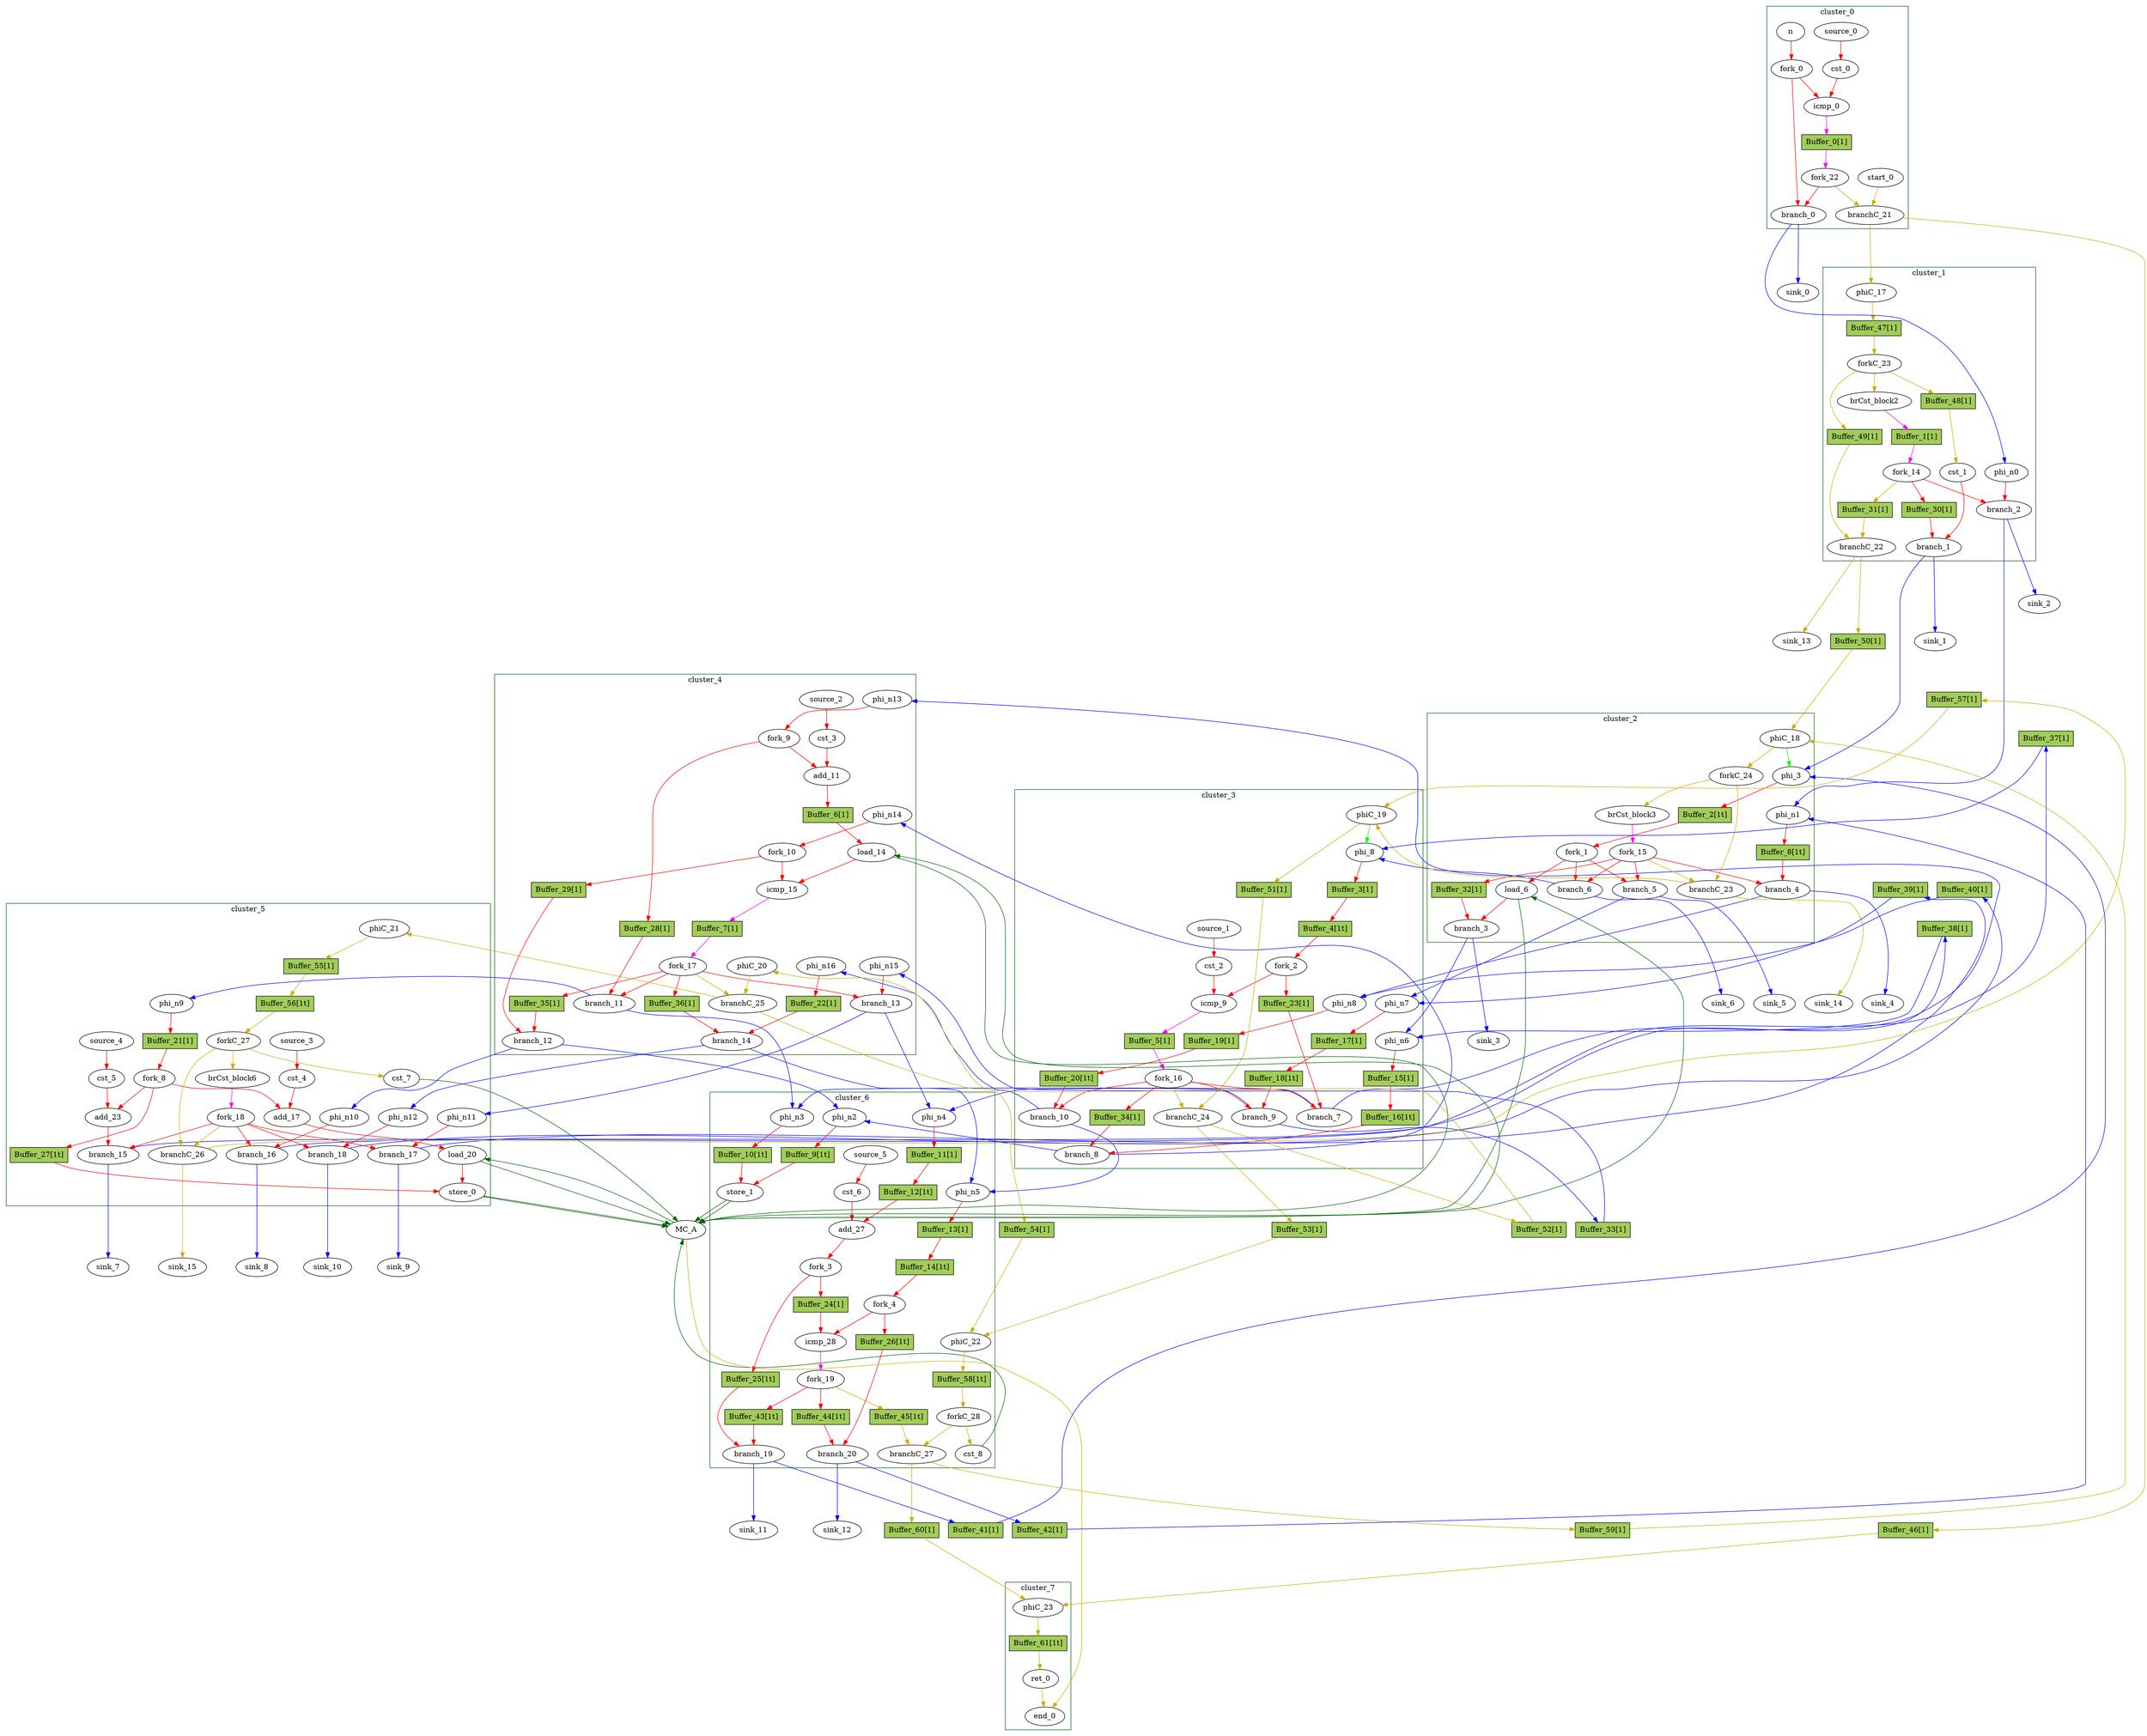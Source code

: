 Digraph G {
	splines=spline;
	subgraph cluster_cluster_1 {
	color = "darkgreen";
label = "cluster_1";
		"brCst_block2" [type="Constant", in="in1:1", out="out1:1", bbID=2, value="0x1"];
		"cst_1" [type="Constant", in="in1:1", out="out1:1", bbID=2, value="0x00000001"];
		"phi_n0" [type="Merge", in="in1:32 ", out="out1:32", bbID=2, delay=0.0];
		"branch_1" [type="Branch", in="in1:1 in2?:1", out="out1+:1 out2-:1", bbID=2];
		"branch_2" [type="Branch", in="in1:32 in2?:1", out="out1+:32 out2-:32", bbID=2];
		"fork_14" [type="Fork", in="in1:1", out="out1:1 out2:1 out3:1 ", bbID=2];
		"phiC_17" [type="Merge", in="in1:0 ", out="out1:0", bbID=2, delay=0.0];
		"forkC_23" [type="Fork", in="in1:0", out="out1:0 out2:0 out3:0 ", bbID=2];
		"branchC_22" [type="Branch", in="in1:0 in2?:1", out="out1+:0 out2-:0", bbID=2];
		"Buffer_1" [type="Buffer", in="in1:32", out="out1:32", bbID=3, slots=1, transparent=false, label="Buffer_1[1]", shape="box", style="filled", fillcolor="darkolivegreen3", height=0.4];
		"Buffer_30" [type="Buffer", in="in1:32", out="out1:32", bbID=3, slots=1, transparent=false, label="Buffer_30[1]", shape="box", style="filled", fillcolor="darkolivegreen3", height=0.4];
		"Buffer_31" [type="Buffer", in="in1:32", out="out1:32", bbID=3, slots=1, transparent=false, label="Buffer_31[1]", shape="box", style="filled", fillcolor="darkolivegreen3", height=0.4];
		"Buffer_47" [type="Buffer", in="in1:32", out="out1:32", bbID=3, slots=1, transparent=false, label="Buffer_47[1]", shape="box", style="filled", fillcolor="darkolivegreen3", height=0.4];
		"Buffer_48" [type="Buffer", in="in1:32", out="out1:32", bbID=3, slots=1, transparent=false, label="Buffer_48[1]", shape="box", style="filled", fillcolor="darkolivegreen3", height=0.4];
		"Buffer_49" [type="Buffer", in="in1:32", out="out1:32", bbID=3, slots=1, transparent=false, label="Buffer_49[1]", shape="box", style="filled", fillcolor="darkolivegreen3", height=0.4];
	}
	subgraph cluster_cluster_3 {
	color = "darkgreen";
label = "cluster_3";
		"phi_8" [type="Mux", in="in1?:1 in2:32 in3:32 ", out="out1:32", bbID=4, delay=1.397];
		"cst_2" [type="Constant", in="in1:1", out="out1:1", bbID=4, value="0x00000000"];
		"icmp_9" [type="Operator", in="in1:32 in2:32 ", out="out1:1 ", bbID=4, II=1, delay=1.907, latency=0, op="icmp_sgt_op"];
		"phi_n6" [type="Merge", in="in1:32 in2:32 ", out="out1:32", bbID=4, delay=1.397];
		"phi_n7" [type="Merge", in="in1:31 in2:31 ", out="out1:31", bbID=4, delay=1.397];
		"phi_n8" [type="Merge", in="in1:32 in2:32 ", out="out1:32", bbID=4, delay=1.397];
		"fork_2" [type="Fork", in="in1:32", out="out1:32 out2:32 ", bbID=4];
		"branch_7" [type="Branch", in="in1:32 in2?:1", out="out1+:32 out2-:32", bbID=4];
		"branch_8" [type="Branch", in="in1:32 in2?:1", out="out1+:32 out2-:32", bbID=4];
		"branch_9" [type="Branch", in="in1:31 in2?:1", out="out1+:31 out2-:31", bbID=4];
		"branch_10" [type="Branch", in="in1:32 in2?:1", out="out1+:32 out2-:32", bbID=4];
		"fork_16" [type="Fork", in="in1:1", out="out1:1 out2:1 out3:1 out4:1 out5:1 ", bbID=4];
		"phiC_19" [type="CntrlMerge", in="in1:0 in2:0 ", out="out1:0 out2?:1", bbID=4, delay=0.0];
		"branchC_24" [type="Branch", in="in1:0 in2?:1", out="out1+:0 out2-:0", bbID=4];
		"source_1" [type="Source", out="out1:1", bbID=4];
		"Buffer_3" [type="Buffer", in="in1:32", out="out1:32", bbID=3, slots=1, transparent=false, label="Buffer_3[1]", shape="box", style="filled", fillcolor="darkolivegreen3", height=0.4];
		"Buffer_4" [type="Buffer", in="in1:32", out="out1:32", bbID=3, slots=1, transparent=true, label="Buffer_4[1t]", shape="box", style="filled", fillcolor="darkolivegreen3", height=0.4];
		"Buffer_5" [type="Buffer", in="in1:32", out="out1:32", bbID=3, slots=1, transparent=false, label="Buffer_5[1]", shape="box", style="filled", fillcolor="darkolivegreen3", height=0.4];
		"Buffer_15" [type="Buffer", in="in1:32", out="out1:32", bbID=3, slots=1, transparent=false, label="Buffer_15[1]", shape="box", style="filled", fillcolor="darkolivegreen3", height=0.4];
		"Buffer_16" [type="Buffer", in="in1:32", out="out1:32", bbID=3, slots=1, transparent=true, label="Buffer_16[1t]", shape="box", style="filled", fillcolor="darkolivegreen3", height=0.4];
		"Buffer_17" [type="Buffer", in="in1:32", out="out1:32", bbID=3, slots=1, transparent=false, label="Buffer_17[1]", shape="box", style="filled", fillcolor="darkolivegreen3", height=0.4];
		"Buffer_18" [type="Buffer", in="in1:32", out="out1:32", bbID=3, slots=1, transparent=true, label="Buffer_18[1t]", shape="box", style="filled", fillcolor="darkolivegreen3", height=0.4];
		"Buffer_19" [type="Buffer", in="in1:32", out="out1:32", bbID=3, slots=1, transparent=false, label="Buffer_19[1]", shape="box", style="filled", fillcolor="darkolivegreen3", height=0.4];
		"Buffer_20" [type="Buffer", in="in1:32", out="out1:32", bbID=3, slots=1, transparent=true, label="Buffer_20[1t]", shape="box", style="filled", fillcolor="darkolivegreen3", height=0.4];
		"Buffer_23" [type="Buffer", in="in1:32", out="out1:32", bbID=3, slots=1, transparent=false, label="Buffer_23[1]", shape="box", style="filled", fillcolor="darkolivegreen3", height=0.4];
		"Buffer_34" [type="Buffer", in="in1:32", out="out1:32", bbID=3, slots=1, transparent=false, label="Buffer_34[1]", shape="box", style="filled", fillcolor="darkolivegreen3", height=0.4];
		"Buffer_51" [type="Buffer", in="in1:32", out="out1:32", bbID=3, slots=1, transparent=false, label="Buffer_51[1]", shape="box", style="filled", fillcolor="darkolivegreen3", height=0.4];
	}
	subgraph cluster_cluster_2 {
	color = "darkgreen";
label = "cluster_2";
		"phi_3" [type="Mux", in="in1?:1 in2:31 in3:31 ", out="out1:31", bbID=3, delay=1.397];
		"load_6" [type="Operator", in="in1:32 in2:31 ", out="out1:32 out2:31 ", bbID=3, II=1, delay=1.412, latency=2, op="mc_load_op", portId=0];
		"brCst_block3" [type="Constant", in="in1:1", out="out1:1", bbID=3, value="0x1"];
		"phi_n1" [type="Merge", in="in1:32 in2:32 ", out="out1:32", bbID=3, delay=1.397];
		"fork_1" [type="Fork", in="in1:31", out="out1:31 out2:31 out3:31 ", bbID=3];
		"branch_3" [type="Branch", in="in1:32 in2?:1", out="out1+:32 out2-:32", bbID=3];
		"branch_4" [type="Branch", in="in1:32 in2?:1", out="out1+:32 out2-:32", bbID=3];
		"branch_5" [type="Branch", in="in1:31 in2?:1", out="out1+:31 out2-:31", bbID=3];
		"branch_6" [type="Branch", in="in1:31 in2?:1", out="out1+:31 out2-:31", bbID=3];
		"fork_15" [type="Fork", in="in1:1", out="out1:1 out2:1 out3:1 out4:1 out5:1 ", bbID=3];
		"phiC_18" [type="CntrlMerge", in="in1:0 in2:0 ", out="out1:0 out2?:1", bbID=3, delay=0.0];
		"forkC_24" [type="Fork", in="in1:0", out="out1:0 out2:0 ", bbID=3];
		"branchC_23" [type="Branch", in="in1:0 in2?:1", out="out1+:0 out2-:0", bbID=3];
		"Buffer_2" [type="Buffer", in="in1:32", out="out1:32", bbID=3, slots=1, transparent=true, label="Buffer_2[1t]", shape="box", style="filled", fillcolor="darkolivegreen3", height=0.4];
		"Buffer_8" [type="Buffer", in="in1:32", out="out1:32", bbID=3, slots=1, transparent=true, label="Buffer_8[1t]", shape="box", style="filled", fillcolor="darkolivegreen3", height=0.4];
		"Buffer_32" [type="Buffer", in="in1:32", out="out1:32", bbID=3, slots=1, transparent=false, label="Buffer_32[1]", shape="box", style="filled", fillcolor="darkolivegreen3", height=0.4];
	}
	subgraph cluster_cluster_5 {
	color = "darkgreen";
label = "cluster_5";
		"cst_4" [type="Constant", in="in1:32", out="out1:32", bbID=6, value="0xFFFFFFFF"];
		"add_17" [type="Operator", in="in1:32 in2:32 ", out="out1:32 ", bbID=6, II=1, delay=2.287, latency=0, op="add_op"];
		"load_20" [type="Operator", in="in1:32 in2:32 ", out="out1:32 out2:32 ", bbID=6, II=1, delay=1.412, latency=2, op="mc_load_op", portId=2];
		"store_0" [type="Operator", in="in1:32 in2:32 ", out="out1:32 out2:32 ", bbID=6, II=1, delay=0.672, latency=0, op="mc_store_op", portId=0];
		"cst_5" [type="Constant", in="in1:32", out="out1:32", bbID=6, value="0xFFFFFFFF"];
		"add_23" [type="Operator", in="in1:32 in2:32 ", out="out1:32 ", bbID=6, II=1, delay=2.287, latency=0, op="add_op"];
		"brCst_block6" [type="Constant", in="in1:1", out="out1:1", bbID=6, value="0x1"];
		"phi_n9" [type="Merge", in="in1:32 ", out="out1:32", bbID=6, delay=0.0];
		"phi_n10" [type="Merge", in="in1:32 ", out="out1:32", bbID=6, delay=0.0];
		"phi_n11" [type="Merge", in="in1:31 ", out="out1:31", bbID=6, delay=0.0];
		"phi_n12" [type="Merge", in="in1:32 ", out="out1:32", bbID=6, delay=0.0];
		"fork_8" [type="Fork", in="in1:32", out="out1:32 out2:32 out3:32 ", bbID=6];
		"branch_15" [type="Branch", in="in1:32 in2?:1", out="out1+:32 out2-:32", bbID=6];
		"branch_16" [type="Branch", in="in1:32 in2?:1", out="out1+:32 out2-:32", bbID=6];
		"branch_17" [type="Branch", in="in1:31 in2?:1", out="out1+:31 out2-:31", bbID=6];
		"branch_18" [type="Branch", in="in1:32 in2?:1", out="out1+:32 out2-:32", bbID=6];
		"fork_18" [type="Fork", in="in1:1", out="out1:1 out2:1 out3:1 out4:1 out5:1 ", bbID=6];
		"cst_7" [type="Constant", in="in1:1", out="out1:1", bbID=6, value="0x00000001"];
		"phiC_21" [type="Merge", in="in1:0 ", out="out1:0", bbID=6, delay=0.0];
		"forkC_27" [type="Fork", in="in1:0", out="out1:0 out2:0 out3:0 ", bbID=6];
		"branchC_26" [type="Branch", in="in1:0 in2?:1", out="out1+:0 out2-:0", bbID=6];
		"source_3" [type="Source", out="out1:32", bbID=6];
		"source_4" [type="Source", out="out1:32", bbID=6];
		"Buffer_21" [type="Buffer", in="in1:32", out="out1:32", bbID=3, slots=1, transparent=false, label="Buffer_21[1]", shape="box", style="filled", fillcolor="darkolivegreen3", height=0.4];
		"Buffer_27" [type="Buffer", in="in1:32", out="out1:32", bbID=3, slots=1, transparent=true, label="Buffer_27[1t]", shape="box", style="filled", fillcolor="darkolivegreen3", height=0.4];
		"Buffer_55" [type="Buffer", in="in1:32", out="out1:32", bbID=3, slots=1, transparent=false, label="Buffer_55[1]", shape="box", style="filled", fillcolor="darkolivegreen3", height=0.4];
		"Buffer_56" [type="Buffer", in="in1:32", out="out1:32", bbID=3, slots=1, transparent=true, label="Buffer_56[1t]", shape="box", style="filled", fillcolor="darkolivegreen3", height=0.4];
	}
	subgraph cluster_cluster_6 {
	color = "darkgreen";
label = "cluster_6";
		"store_1" [type="Operator", in="in1:32 in2:32 ", out="out1:32 out2:32 ", bbID=7, II=1, delay=0.672, latency=0, op="mc_store_op", portId=1];
		"cst_6" [type="Constant", in="in1:1", out="out1:1", bbID=7, value="0x00000001"];
		"add_27" [type="Operator", in="in1:31 in2:31 ", out="out1:31 ", bbID=7, II=1, delay=2.287, latency=0, op="add_op"];
		"icmp_28" [type="Operator", in="in1:32 in2:32 ", out="out1:1 ", bbID=7, II=1, delay=1.907, latency=0, op="icmp_slt_op"];
		"phi_n2" [type="Merge", in="in1:32 in2:32 ", out="out1:32", bbID=7, delay=1.397];
		"phi_n3" [type="Merge", in="in1:32 in2:32 ", out="out1:32", bbID=7, delay=1.397];
		"phi_n4" [type="Merge", in="in1:31 in2:31 ", out="out1:31", bbID=7, delay=1.397];
		"phi_n5" [type="Merge", in="in1:32 in2:32 ", out="out1:32", bbID=7, delay=1.397];
		"fork_3" [type="Fork", in="in1:31", out="out1:31 out2:31 ", bbID=7];
		"fork_4" [type="Fork", in="in1:32", out="out1:32 out2:32 ", bbID=7];
		"branch_19" [type="Branch", in="in1:31 in2?:1", out="out1+:31 out2-:31", bbID=7];
		"branch_20" [type="Branch", in="in1:32 in2?:1", out="out1+:32 out2-:32", bbID=7];
		"fork_19" [type="Fork", in="in1:1", out="out1:1 out2:1 out3:1 ", bbID=7];
		"cst_8" [type="Constant", in="in1:1", out="out1:1", bbID=7, value="0x00000001"];
		"phiC_22" [type="Merge", in="in1:0 in2:0 ", out="out1:0", bbID=7, delay=0.0];
		"forkC_28" [type="Fork", in="in1:0", out="out1:0 out2:0 ", bbID=7];
		"branchC_27" [type="Branch", in="in1:0 in2?:1", out="out1+:0 out2-:0", bbID=7];
		"source_5" [type="Source", out="out1:1", bbID=7];
		"Buffer_9" [type="Buffer", in="in1:32", out="out1:32", bbID=3, slots=1, transparent=true, label="Buffer_9[1t]", shape="box", style="filled", fillcolor="darkolivegreen3", height=0.4];
		"Buffer_10" [type="Buffer", in="in1:32", out="out1:32", bbID=3, slots=1, transparent=true, label="Buffer_10[1t]", shape="box", style="filled", fillcolor="darkolivegreen3", height=0.4];
		"Buffer_11" [type="Buffer", in="in1:32", out="out1:32", bbID=3, slots=1, transparent=false, label="Buffer_11[1]", shape="box", style="filled", fillcolor="darkolivegreen3", height=0.4];
		"Buffer_12" [type="Buffer", in="in1:32", out="out1:32", bbID=3, slots=1, transparent=true, label="Buffer_12[1t]", shape="box", style="filled", fillcolor="darkolivegreen3", height=0.4];
		"Buffer_13" [type="Buffer", in="in1:32", out="out1:32", bbID=3, slots=1, transparent=false, label="Buffer_13[1]", shape="box", style="filled", fillcolor="darkolivegreen3", height=0.4];
		"Buffer_14" [type="Buffer", in="in1:32", out="out1:32", bbID=3, slots=1, transparent=true, label="Buffer_14[1t]", shape="box", style="filled", fillcolor="darkolivegreen3", height=0.4];
		"Buffer_24" [type="Buffer", in="in1:32", out="out1:32", bbID=3, slots=1, transparent=false, label="Buffer_24[1]", shape="box", style="filled", fillcolor="darkolivegreen3", height=0.4];
		"Buffer_25" [type="Buffer", in="in1:32", out="out1:32", bbID=3, slots=1, transparent=true, label="Buffer_25[1t]", shape="box", style="filled", fillcolor="darkolivegreen3", height=0.4];
		"Buffer_26" [type="Buffer", in="in1:32", out="out1:32", bbID=3, slots=1, transparent=true, label="Buffer_26[1t]", shape="box", style="filled", fillcolor="darkolivegreen3", height=0.4];
		"Buffer_43" [type="Buffer", in="in1:32", out="out1:32", bbID=3, slots=1, transparent=true, label="Buffer_43[1t]", shape="box", style="filled", fillcolor="darkolivegreen3", height=0.4];
		"Buffer_44" [type="Buffer", in="in1:32", out="out1:32", bbID=3, slots=1, transparent=true, label="Buffer_44[1t]", shape="box", style="filled", fillcolor="darkolivegreen3", height=0.4];
		"Buffer_45" [type="Buffer", in="in1:32", out="out1:32", bbID=3, slots=1, transparent=true, label="Buffer_45[1t]", shape="box", style="filled", fillcolor="darkolivegreen3", height=0.4];
		"Buffer_58" [type="Buffer", in="in1:32", out="out1:32", bbID=3, slots=1, transparent=true, label="Buffer_58[1t]", shape="box", style="filled", fillcolor="darkolivegreen3", height=0.4];
	}
	subgraph cluster_cluster_7 {
	color = "darkgreen";
label = "cluster_7";
		"ret_0" [type="Operator", in="in1:0 ", out="out1:0 ", bbID=8, II=1, delay=0.0, latency=0, op="ret_op"];
		"end_0" [type="Exit", in="in1:0*e in2:0 ", out="out1:0", bbID=0];
		"phiC_23" [type="Merge", in="in1:0 in2:0 ", out="out1:0", bbID=8, delay=0.0];
		"Buffer_61" [type="Buffer", in="in1:32", out="out1:32", bbID=3, slots=1, transparent=true, label="Buffer_61[1t]", shape="box", style="filled", fillcolor="darkolivegreen3", height=0.4];
	}
	subgraph cluster_cluster_4 {
	color = "darkgreen";
label = "cluster_4";
		"cst_3" [type="Constant", in="in1:32", out="out1:32", bbID=5, value="0xFFFFFFFF"];
		"add_11" [type="Operator", in="in1:32 in2:32 ", out="out1:32 ", bbID=5, II=1, delay=2.287, latency=0, op="add_op"];
		"load_14" [type="Operator", in="in1:32 in2:32 ", out="out1:32 out2:32 ", bbID=5, II=1, delay=1.412, latency=2, op="mc_load_op", portId=1];
		"icmp_15" [type="Operator", in="in1:32 in2:32 ", out="out1:1 ", bbID=5, II=1, delay=1.907, latency=0, op="icmp_sgt_op"];
		"phi_n13" [type="Merge", in="in1:32 ", out="out1:32", bbID=5, delay=0.0];
		"phi_n14" [type="Merge", in="in1:32 ", out="out1:32", bbID=5, delay=0.0];
		"phi_n15" [type="Merge", in="in1:31 ", out="out1:31", bbID=5, delay=0.0];
		"phi_n16" [type="Merge", in="in1:32 ", out="out1:32", bbID=5, delay=0.0];
		"fork_9" [type="Fork", in="in1:32", out="out1:32 out2:32 ", bbID=5];
		"fork_10" [type="Fork", in="in1:32", out="out1:32 out2:32 ", bbID=5];
		"branch_11" [type="Branch", in="in1:32 in2?:1", out="out1+:32 out2-:32", bbID=5];
		"branch_12" [type="Branch", in="in1:32 in2?:1", out="out1+:32 out2-:32", bbID=5];
		"branch_13" [type="Branch", in="in1:31 in2?:1", out="out1+:31 out2-:31", bbID=5];
		"branch_14" [type="Branch", in="in1:32 in2?:1", out="out1+:32 out2-:32", bbID=5];
		"fork_17" [type="Fork", in="in1:1", out="out1:1 out2:1 out3:1 out4:1 out5:1 ", bbID=5];
		"phiC_20" [type="Merge", in="in1:0 ", out="out1:0", bbID=5, delay=0.0];
		"branchC_25" [type="Branch", in="in1:0 in2?:1", out="out1+:0 out2-:0", bbID=5];
		"source_2" [type="Source", out="out1:32", bbID=5];
		"Buffer_6" [type="Buffer", in="in1:32", out="out1:32", bbID=3, slots=1, transparent=false, label="Buffer_6[1]", shape="box", style="filled", fillcolor="darkolivegreen3", height=0.4];
		"Buffer_7" [type="Buffer", in="in1:32", out="out1:32", bbID=3, slots=1, transparent=false, label="Buffer_7[1]", shape="box", style="filled", fillcolor="darkolivegreen3", height=0.4];
		"Buffer_22" [type="Buffer", in="in1:32", out="out1:32", bbID=3, slots=1, transparent=false, label="Buffer_22[1]", shape="box", style="filled", fillcolor="darkolivegreen3", height=0.4];
		"Buffer_28" [type="Buffer", in="in1:32", out="out1:32", bbID=3, slots=1, transparent=false, label="Buffer_28[1]", shape="box", style="filled", fillcolor="darkolivegreen3", height=0.4];
		"Buffer_29" [type="Buffer", in="in1:32", out="out1:32", bbID=3, slots=1, transparent=false, label="Buffer_29[1]", shape="box", style="filled", fillcolor="darkolivegreen3", height=0.4];
		"Buffer_35" [type="Buffer", in="in1:32", out="out1:32", bbID=3, slots=1, transparent=false, label="Buffer_35[1]", shape="box", style="filled", fillcolor="darkolivegreen3", height=0.4];
		"Buffer_36" [type="Buffer", in="in1:32", out="out1:32", bbID=3, slots=1, transparent=false, label="Buffer_36[1]", shape="box", style="filled", fillcolor="darkolivegreen3", height=0.4];
	}
	subgraph cluster_cluster_0 {
	color = "darkgreen";
label = "cluster_0";
		"n" [type="Entry", in="in1:32", out="out1:32", bbID=1];
		"cst_0" [type="Constant", in="in1:2", out="out1:2", bbID=1, value="0x00000002"];
		"icmp_0" [type="Operator", in="in1:32 in2:32 ", out="out1:1 ", bbID=1, II=1, delay=1.907, latency=0, op="icmp_slt_op"];
		"fork_0" [type="Fork", in="in1:32", out="out1:32 out2:32 ", bbID=1];
		"branch_0" [type="Branch", in="in1:32 in2?:1", out="out1+:32 out2-:32", bbID=1];
		"start_0" [type="Entry", in="in1:0", out="out1:0", bbID=1, control="true"];
		"branchC_21" [type="Branch", in="in1:0 in2?:1", out="out1+:0 out2-:0", bbID=1];
		"fork_22" [type="Fork", in="in1:1", out="out1:1 out2:1 ", bbID=1];
		"source_0" [type="Source", out="out1:2", bbID=1];
		"Buffer_0" [type="Buffer", in="in1:32", out="out1:32", bbID=3, slots=1, transparent=false, label="Buffer_0[1]", shape="box", style="filled", fillcolor="darkolivegreen3", height=0.4];
	}
		"MC_A" [type="MC", in="in1:32*c0 in2:32*c1 in3:32*l0a in4:32*l1a in5:32*l2a in6:32*s0a in7:32*s0d in8:32*s1a in9:32*s1d ", out="out1:32*l0d out2:32*l1d out3:32*l2d out4:0*e ", bbID=0, bbcount=2, ldcount=3, memory="A", stcount=2];
		"sink_0" [type="Sink", in="in1:32", bbID=0];
		"sink_1" [type="Sink", in="in1:1", bbID=0];
		"sink_2" [type="Sink", in="in1:32", bbID=0];
		"sink_3" [type="Sink", in="in1:32", bbID=0];
		"sink_4" [type="Sink", in="in1:32", bbID=0];
		"sink_5" [type="Sink", in="in1:31", bbID=0];
		"sink_6" [type="Sink", in="in1:31", bbID=0];
		"sink_7" [type="Sink", in="in1:32", bbID=0];
		"sink_8" [type="Sink", in="in1:32", bbID=0];
		"sink_9" [type="Sink", in="in1:31", bbID=0];
		"sink_10" [type="Sink", in="in1:32", bbID=0];
		"sink_11" [type="Sink", in="in1:31", bbID=0];
		"sink_12" [type="Sink", in="in1:32", bbID=0];
		"sink_13" [type="Sink", in="in1:0", bbID=0];
		"sink_14" [type="Sink", in="in1:0", bbID=0];
		"sink_15" [type="Sink", in="in1:0", bbID=0];
		"Buffer_33" [type="Buffer", in="in1:32", out="out1:32", bbID=3, slots=1, transparent=false, label="Buffer_33[1]", shape="box", style="filled", fillcolor="darkolivegreen3", height=0.4];
		"Buffer_37" [type="Buffer", in="in1:32", out="out1:32", bbID=3, slots=1, transparent=false, label="Buffer_37[1]", shape="box", style="filled", fillcolor="darkolivegreen3", height=0.4];
		"Buffer_38" [type="Buffer", in="in1:32", out="out1:32", bbID=3, slots=1, transparent=false, label="Buffer_38[1]", shape="box", style="filled", fillcolor="darkolivegreen3", height=0.4];
		"Buffer_39" [type="Buffer", in="in1:32", out="out1:32", bbID=3, slots=1, transparent=false, label="Buffer_39[1]", shape="box", style="filled", fillcolor="darkolivegreen3", height=0.4];
		"Buffer_40" [type="Buffer", in="in1:32", out="out1:32", bbID=3, slots=1, transparent=false, label="Buffer_40[1]", shape="box", style="filled", fillcolor="darkolivegreen3", height=0.4];
		"Buffer_41" [type="Buffer", in="in1:32", out="out1:32", bbID=3, slots=1, transparent=false, label="Buffer_41[1]", shape="box", style="filled", fillcolor="darkolivegreen3", height=0.4];
		"Buffer_42" [type="Buffer", in="in1:32", out="out1:32", bbID=3, slots=1, transparent=false, label="Buffer_42[1]", shape="box", style="filled", fillcolor="darkolivegreen3", height=0.4];
		"Buffer_46" [type="Buffer", in="in1:32", out="out1:32", bbID=3, slots=1, transparent=false, label="Buffer_46[1]", shape="box", style="filled", fillcolor="darkolivegreen3", height=0.4];
		"Buffer_50" [type="Buffer", in="in1:32", out="out1:32", bbID=3, slots=1, transparent=false, label="Buffer_50[1]", shape="box", style="filled", fillcolor="darkolivegreen3", height=0.4];
		"Buffer_52" [type="Buffer", in="in1:32", out="out1:32", bbID=3, slots=1, transparent=false, label="Buffer_52[1]", shape="box", style="filled", fillcolor="darkolivegreen3", height=0.4];
		"Buffer_53" [type="Buffer", in="in1:32", out="out1:32", bbID=3, slots=1, transparent=false, label="Buffer_53[1]", shape="box", style="filled", fillcolor="darkolivegreen3", height=0.4];
		"Buffer_54" [type="Buffer", in="in1:32", out="out1:32", bbID=3, slots=1, transparent=false, label="Buffer_54[1]", shape="box", style="filled", fillcolor="darkolivegreen3", height=0.4];
		"Buffer_57" [type="Buffer", in="in1:32", out="out1:32", bbID=3, slots=1, transparent=false, label="Buffer_57[1]", shape="box", style="filled", fillcolor="darkolivegreen3", height=0.4];
		"Buffer_59" [type="Buffer", in="in1:32", out="out1:32", bbID=3, slots=1, transparent=false, label="Buffer_59[1]", shape="box", style="filled", fillcolor="darkolivegreen3", height=0.4];
		"Buffer_60" [type="Buffer", in="in1:32", out="out1:32", bbID=3, slots=1, transparent=false, label="Buffer_60[1]", shape="box", style="filled", fillcolor="darkolivegreen3", height=0.4];
		"n" -> "fork_0" [color = "red", from = "out1", to = "in1"];
		"cst_0" -> "icmp_0" [color = "red", from = "out1", to = "in2"];
		"icmp_0" -> "Buffer_0" [color = "magenta", from = "out1", to = "in1"];
		"brCst_block2" -> "Buffer_1" [color = "magenta", from = "out1", to = "in1"];
		"cst_1" -> "branch_1" [color = "red", from = "out1", to = "in1"];
		"phi_3" -> "Buffer_2" [color = "red", from = "out1", to = "in1"];
		"load_6" -> "branch_3" [color = "red", from = "out1", to = "in1"];
		"load_6" -> "MC_A" [color = "darkgreen", mem_address = "true", from = "out2", to = "in3"];
		"brCst_block3" -> "fork_15" [color = "magenta", from = "out1", to = "in1"];
		"phi_8" -> "Buffer_3" [color = "red", from = "out1", to = "in1"];
		"cst_2" -> "icmp_9" [color = "red", from = "out1", to = "in2"];
		"icmp_9" -> "Buffer_5" [color = "magenta", from = "out1", to = "in1"];
		"cst_3" -> "add_11" [color = "red", from = "out1", to = "in2"];
		"add_11" -> "Buffer_6" [color = "red", from = "out1", to = "in1"];
		"load_14" -> "icmp_15" [color = "red", from = "out1", to = "in1"];
		"load_14" -> "MC_A" [color = "darkgreen", mem_address = "true", from = "out2", to = "in4"];
		"icmp_15" -> "Buffer_7" [color = "magenta", from = "out1", to = "in1"];
		"cst_4" -> "add_17" [color = "red", from = "out1", to = "in2"];
		"add_17" -> "load_20" [color = "red", from = "out1", to = "in2"];
		"load_20" -> "store_0" [color = "red", from = "out1", to = "in1"];
		"load_20" -> "MC_A" [color = "darkgreen", mem_address = "true", from = "out2", to = "in5"];
		"store_0" -> "MC_A" [color = "darkgreen", mem_address = "true", from = "out2", to = "in6"];
		"store_0" -> "MC_A" [color = "darkgreen", mem_address = "false", from = "out1", to = "in7"];
		"cst_5" -> "add_23" [color = "red", from = "out1", to = "in2"];
		"add_23" -> "branch_15" [color = "red", from = "out1", to = "in1"];
		"brCst_block6" -> "fork_18" [color = "magenta", from = "out1", to = "in1"];
		"store_1" -> "MC_A" [color = "darkgreen", mem_address = "true", from = "out2", to = "in8"];
		"store_1" -> "MC_A" [color = "darkgreen", mem_address = "false", from = "out1", to = "in9"];
		"cst_6" -> "add_27" [color = "red", from = "out1", to = "in2"];
		"add_27" -> "fork_3" [color = "red", from = "out1", to = "in1"];
		"icmp_28" -> "fork_19" [color = "magenta", from = "out1", to = "in1"];
		"ret_0" -> "end_0" [color = "gold3", from = "out1", to = "in2"];
		"phi_n0" -> "branch_2" [color = "red", from = "out1", to = "in1"];
		"phi_n1" -> "Buffer_8" [color = "red", from = "out1", to = "in1"];
		"phi_n2" -> "Buffer_9" [color = "red", from = "out1", to = "in1"];
		"phi_n3" -> "Buffer_10" [color = "red", from = "out1", to = "in1"];
		"phi_n4" -> "Buffer_11" [color = "red", from = "out1", to = "in1"];
		"phi_n5" -> "Buffer_13" [color = "red", from = "out1", to = "in1"];
		"phi_n6" -> "Buffer_15" [color = "red", from = "out1", to = "in1"];
		"phi_n7" -> "Buffer_17" [color = "red", from = "out1", to = "in1"];
		"phi_n8" -> "Buffer_19" [color = "red", from = "out1", to = "in1"];
		"phi_n9" -> "Buffer_21" [color = "red", from = "out1", to = "in1"];
		"phi_n10" -> "branch_16" [color = "red", from = "out1", to = "in1"];
		"phi_n11" -> "branch_17" [color = "red", from = "out1", to = "in1"];
		"phi_n12" -> "branch_18" [color = "red", from = "out1", to = "in1"];
		"phi_n13" -> "fork_9" [color = "red", from = "out1", to = "in1"];
		"phi_n14" -> "fork_10" [color = "red", from = "out1", to = "in1"];
		"phi_n15" -> "branch_13" [color = "red", from = "out1", to = "in1"];
		"phi_n16" -> "Buffer_22" [color = "red", from = "out1", to = "in1"];
		"fork_0" -> "icmp_0" [color = "red", from = "out1", to = "in1"];
		"fork_0" -> "branch_0" [color = "red", from = "out2", to = "in1"];
		"fork_1" -> "load_6" [color = "red", from = "out1", to = "in2"];
		"fork_1" -> "branch_5" [color = "red", from = "out2", to = "in1"];
		"fork_1" -> "branch_6" [color = "red", from = "out3", to = "in1"];
		"fork_2" -> "icmp_9" [color = "red", from = "out1", to = "in1"];
		"fork_2" -> "Buffer_23" [color = "red", from = "out2", to = "in1"];
		"fork_3" -> "Buffer_24" [color = "red", from = "out1", to = "in1"];
		"fork_3" -> "Buffer_25" [color = "red", from = "out2", to = "in1"];
		"fork_4" -> "icmp_28" [color = "red", from = "out1", to = "in2"];
		"fork_4" -> "Buffer_26" [color = "red", from = "out2", to = "in1"];
		"fork_8" -> "add_17" [color = "red", from = "out1", to = "in1"];
		"fork_8" -> "add_23" [color = "red", from = "out3", to = "in1"];
		"fork_8" -> "Buffer_27" [color = "red", from = "out2", to = "in1"];
		"fork_9" -> "add_11" [color = "red", from = "out1", to = "in1"];
		"fork_9" -> "Buffer_28" [color = "red", from = "out2", to = "in1"];
		"fork_10" -> "icmp_15" [color = "red", from = "out1", to = "in2"];
		"fork_10" -> "Buffer_29" [color = "red", from = "out2", to = "in1"];
		"branch_0" -> "phi_n0" [color = "blue", from = "out2", to = "in1", minlen = 3];
		"branch_0" -> "sink_0" [color = "blue", from = "out1", to = "in1", minlen = 3];
		"branch_1" -> "phi_3" [color = "blue", from = "out1", to = "in2", minlen = 3];
		"branch_1" -> "sink_1" [color = "blue", from = "out2", to = "in1", minlen = 3];
		"branch_2" -> "phi_n1" [color = "blue", from = "out1", to = "in1", minlen = 3];
		"branch_2" -> "sink_2" [color = "blue", from = "out2", to = "in1", minlen = 3];
		"fork_14" -> "branch_2" [color = "red", from = "out1", to = "in2"];
		"fork_14" -> "Buffer_30" [color = "red", from = "out2", to = "in1"];
		"fork_14" -> "Buffer_31" [color = "gold3", from = "out3", to = "in1"];
		"branch_3" -> "phi_n6" [color = "blue", from = "out1", to = "in1", minlen = 3];
		"branch_3" -> "sink_3" [color = "blue", from = "out2", to = "in1", minlen = 3];
		"branch_4" -> "phi_n8" [color = "blue", from = "out1", to = "in1", minlen = 3];
		"branch_4" -> "sink_4" [color = "blue", from = "out2", to = "in1", minlen = 3];
		"branch_5" -> "phi_n7" [color = "blue", from = "out1", to = "in1", minlen = 3];
		"branch_5" -> "sink_5" [color = "blue", from = "out2", to = "in1", minlen = 3];
		"branch_6" -> "phi_8" [color = "blue", from = "out1", to = "in2", minlen = 3];
		"branch_6" -> "sink_6" [color = "blue", from = "out2", to = "in1", minlen = 3];
		"fork_15" -> "branch_4" [color = "red", from = "out3", to = "in2"];
		"fork_15" -> "branch_5" [color = "red", from = "out2", to = "in2"];
		"fork_15" -> "branch_6" [color = "red", from = "out1", to = "in2"];
		"fork_15" -> "branchC_23" [color = "gold3", from = "out5", to = "in2"];
		"fork_15" -> "Buffer_32" [color = "red", from = "out4", to = "in1"];
		"branch_7" -> "phi_n3" [color = "blue", from = "out2", to = "in1", minlen = 3];
		"branch_7" -> "phi_n13" [color = "blue", from = "out1", to = "in1", minlen = 3];
		"branch_8" -> "phi_n2" [color = "blue", from = "out2", to = "in1", minlen = 3];
		"branch_8" -> "phi_n14" [color = "blue", from = "out1", to = "in1", minlen = 3];
		"branch_9" -> "phi_n4" [color = "blue", from = "out2", to = "in1", minlen = 3];
		"branch_9" -> "Buffer_33" [color = "blue", from = "out1", to = "in1", minlen = 3];
		"branch_10" -> "phi_n5" [color = "blue", from = "out2", to = "in1", minlen = 3];
		"branch_10" -> "phi_n16" [color = "blue", from = "out1", to = "in1", minlen = 3];
		"fork_16" -> "branch_7" [color = "red", from = "out4", to = "in2"];
		"fork_16" -> "branch_9" [color = "red", from = "out2", to = "in2"];
		"fork_16" -> "branch_10" [color = "red", from = "out1", to = "in2"];
		"fork_16" -> "branchC_24" [color = "gold3", from = "out5", to = "in2"];
		"fork_16" -> "Buffer_34" [color = "red", from = "out3", to = "in1"];
		"branch_11" -> "phi_n3" [color = "blue", from = "out2", to = "in2", minlen = 3];
		"branch_11" -> "phi_n9" [color = "blue", from = "out1", to = "in1", minlen = 3];
		"branch_12" -> "phi_n2" [color = "blue", from = "out2", to = "in2", minlen = 3];
		"branch_12" -> "phi_n10" [color = "blue", from = "out1", to = "in1", minlen = 3];
		"branch_13" -> "phi_n4" [color = "blue", from = "out2", to = "in2", minlen = 3];
		"branch_13" -> "phi_n11" [color = "blue", from = "out1", to = "in1", minlen = 3];
		"branch_14" -> "phi_n5" [color = "blue", from = "out2", to = "in2", minlen = 3];
		"branch_14" -> "phi_n12" [color = "blue", from = "out1", to = "in1", minlen = 3];
		"fork_17" -> "branch_11" [color = "red", from = "out4", to = "in2"];
		"fork_17" -> "branch_13" [color = "red", from = "out2", to = "in2"];
		"fork_17" -> "branchC_25" [color = "gold3", from = "out5", to = "in2"];
		"fork_17" -> "Buffer_35" [color = "red", from = "out3", to = "in1"];
		"fork_17" -> "Buffer_36" [color = "red", from = "out1", to = "in1"];
		"branch_15" -> "sink_7" [color = "blue", from = "out2", to = "in1", minlen = 3];
		"branch_15" -> "Buffer_37" [color = "blue", from = "out1", to = "in1", minlen = 3];
		"branch_16" -> "sink_8" [color = "blue", from = "out2", to = "in1", minlen = 3];
		"branch_16" -> "Buffer_38" [color = "blue", from = "out1", to = "in1", minlen = 3];
		"branch_17" -> "sink_9" [color = "blue", from = "out2", to = "in1", minlen = 3];
		"branch_17" -> "Buffer_39" [color = "blue", from = "out1", to = "in1", minlen = 3];
		"branch_18" -> "sink_10" [color = "blue", from = "out2", to = "in1", minlen = 3];
		"branch_18" -> "Buffer_40" [color = "blue", from = "out1", to = "in1", minlen = 3];
		"fork_18" -> "branch_15" [color = "red", from = "out4", to = "in2"];
		"fork_18" -> "branch_16" [color = "red", from = "out3", to = "in2"];
		"fork_18" -> "branch_17" [color = "red", from = "out2", to = "in2"];
		"fork_18" -> "branch_18" [color = "red", from = "out1", to = "in2"];
		"fork_18" -> "branchC_26" [color = "gold3", from = "out5", to = "in2"];
		"branch_19" -> "sink_11" [color = "blue", from = "out2", to = "in1", minlen = 3];
		"branch_19" -> "Buffer_41" [color = "blue", from = "out1", to = "in1", minlen = 3];
		"branch_20" -> "sink_12" [color = "blue", from = "out2", to = "in1", minlen = 3];
		"branch_20" -> "Buffer_42" [color = "blue", from = "out1", to = "in1", minlen = 3];
		"fork_19" -> "Buffer_43" [color = "red", from = "out2", to = "in1"];
		"fork_19" -> "Buffer_44" [color = "red", from = "out1", to = "in1"];
		"fork_19" -> "Buffer_45" [color = "gold3", from = "out3", to = "in1"];
		"MC_A" -> "load_6" [color = "darkgreen", mem_address = "false", from = "out1", to = "in1"];
		"MC_A" -> "load_14" [color = "darkgreen", mem_address = "false", from = "out2", to = "in1"];
		"MC_A" -> "load_20" [color = "darkgreen", mem_address = "false", from = "out3", to = "in1"];
		"MC_A" -> "end_0" [color = "gold3", from = "out4", to = "in1"];
		"cst_7" -> "MC_A" [color = "darkgreen", from = "out1", to = "in1"];
		"cst_8" -> "MC_A" [color = "darkgreen", from = "out1", to = "in2"];
		"start_0" -> "branchC_21" [color = "gold3", from = "out1", to = "in1"];
		"branchC_21" -> "phiC_17" [color = "gold3", from = "out2", to = "in1", minlen = 3];
		"branchC_21" -> "Buffer_46" [color = "gold3", from = "out1", to = "in1", minlen = 3];
		"fork_22" -> "branch_0" [color = "red", from = "out1", to = "in2"];
		"fork_22" -> "branchC_21" [color = "gold3", from = "out2", to = "in2"];
		"phiC_17" -> "Buffer_47" [color = "gold3", from = "out1", to = "in1"];
		"forkC_23" -> "brCst_block2" [color = "gold3", from = "out3", to = "in1"];
		"forkC_23" -> "Buffer_48" [color = "gold3", from = "out1", to = "in1"];
		"forkC_23" -> "Buffer_49" [color = "gold3", from = "out2", to = "in1"];
		"branchC_22" -> "sink_13" [color = "gold3", from = "out2", to = "in1", minlen = 3];
		"branchC_22" -> "Buffer_50" [color = "gold3", from = "out1", to = "in1", minlen = 3];
		"phiC_18" -> "phi_3" [color = "green", from = "out2", to = "in1"];
		"phiC_18" -> "forkC_24" [color = "gold3", from = "out1", to = "in1"];
		"forkC_24" -> "brCst_block3" [color = "gold3", from = "out2", to = "in1"];
		"forkC_24" -> "branchC_23" [color = "gold3", from = "out1", to = "in1"];
		"branchC_23" -> "phiC_19" [color = "gold3", from = "out1", to = "in1", minlen = 3];
		"branchC_23" -> "sink_14" [color = "gold3", from = "out2", to = "in1", minlen = 3];
		"phiC_19" -> "phi_8" [color = "green", from = "out2", to = "in1"];
		"phiC_19" -> "Buffer_51" [color = "gold3", from = "out1", to = "in1"];
		"branchC_24" -> "Buffer_52" [color = "gold3", from = "out1", to = "in1", minlen = 3];
		"branchC_24" -> "Buffer_53" [color = "gold3", from = "out2", to = "in1", minlen = 3];
		"phiC_20" -> "branchC_25" [color = "gold3", from = "out1", to = "in1"];
		"branchC_25" -> "phiC_21" [color = "gold3", from = "out1", to = "in1", minlen = 3];
		"branchC_25" -> "Buffer_54" [color = "gold3", from = "out2", to = "in1", minlen = 3];
		"phiC_21" -> "Buffer_55" [color = "gold3", from = "out1", to = "in1"];
		"forkC_27" -> "brCst_block6" [color = "gold3", from = "out3", to = "in1"];
		"forkC_27" -> "cst_7" [color = "gold3", from = "out1", to = "in1"];
		"forkC_27" -> "branchC_26" [color = "gold3", from = "out2", to = "in1"];
		"branchC_26" -> "sink_15" [color = "gold3", from = "out2", to = "in1", minlen = 3];
		"branchC_26" -> "Buffer_57" [color = "gold3", from = "out1", to = "in1", minlen = 3];
		"phiC_22" -> "Buffer_58" [color = "gold3", from = "out1", to = "in1"];
		"forkC_28" -> "cst_8" [color = "gold3", from = "out1", to = "in1"];
		"forkC_28" -> "branchC_27" [color = "gold3", from = "out2", to = "in1"];
		"branchC_27" -> "Buffer_59" [color = "gold3", from = "out1", to = "in1", minlen = 3];
		"branchC_27" -> "Buffer_60" [color = "gold3", from = "out2", to = "in1", minlen = 3];
		"phiC_23" -> "Buffer_61" [color = "gold3", from = "out1", to = "in1"];
		"source_0" -> "cst_0" [color = "red", from = "out1", to = "in1"];
		"source_1" -> "cst_2" [color = "red", from = "out1", to = "in1"];
		"source_2" -> "cst_3" [color = "red", from = "out1", to = "in1"];
		"source_3" -> "cst_4" [color = "red", from = "out1", to = "in1"];
		"source_4" -> "cst_5" [color = "red", from = "out1", to = "in1"];
		"source_5" -> "cst_6" [color = "red", from = "out1", to = "in1"];
		"Buffer_0" -> "fork_22" [color = "magenta", from = "out1", to = "in1"];
		"Buffer_1" -> "fork_14" [color = "magenta", from = "out1", to = "in1"];
		"Buffer_2" -> "fork_1" [color = "red", from = "out1", to = "in1"];
		"Buffer_3" -> "Buffer_4" [color = "red", from = "out1", to = "in1"];
		"Buffer_4" -> "fork_2" [color = "red", from = "out1", to = "in1"];
		"Buffer_5" -> "fork_16" [color = "magenta", from = "out1", to = "in1"];
		"Buffer_6" -> "load_14" [color = "red", from = "out1", to = "in2"];
		"Buffer_7" -> "fork_17" [color = "magenta", from = "out1", to = "in1"];
		"Buffer_8" -> "branch_4" [color = "red", from = "out1", to = "in1"];
		"Buffer_9" -> "store_1" [color = "red", from = "out1", to = "in1"];
		"Buffer_10" -> "store_1" [color = "red", from = "out1", to = "in2"];
		"Buffer_11" -> "Buffer_12" [color = "red", from = "out1", to = "in1"];
		"Buffer_12" -> "add_27" [color = "red", from = "out1", to = "in1"];
		"Buffer_13" -> "Buffer_14" [color = "red", from = "out1", to = "in1"];
		"Buffer_14" -> "fork_4" [color = "red", from = "out1", to = "in1"];
		"Buffer_15" -> "Buffer_16" [color = "red", from = "out1", to = "in1"];
		"Buffer_16" -> "branch_8" [color = "red", from = "out1", to = "in1"];
		"Buffer_17" -> "Buffer_18" [color = "red", from = "out1", to = "in1"];
		"Buffer_18" -> "branch_9" [color = "red", from = "out1", to = "in1"];
		"Buffer_19" -> "Buffer_20" [color = "red", from = "out1", to = "in1"];
		"Buffer_20" -> "branch_10" [color = "red", from = "out1", to = "in1"];
		"Buffer_21" -> "fork_8" [color = "red", from = "out1", to = "in1"];
		"Buffer_22" -> "branch_14" [color = "red", from = "out1", to = "in1"];
		"Buffer_23" -> "branch_7" [color = "red", from = "out1", to = "in1"];
		"Buffer_24" -> "icmp_28" [color = "red", from = "out1", to = "in1"];
		"Buffer_25" -> "branch_19" [color = "red", from = "out1", to = "in1"];
		"Buffer_26" -> "branch_20" [color = "red", from = "out1", to = "in1"];
		"Buffer_27" -> "store_0" [color = "red", from = "out1", to = "in2"];
		"Buffer_28" -> "branch_11" [color = "red", from = "out1", to = "in1"];
		"Buffer_29" -> "branch_12" [color = "red", from = "out1", to = "in1"];
		"Buffer_30" -> "branch_1" [color = "red", from = "out1", to = "in2"];
		"Buffer_31" -> "branchC_22" [color = "gold3", from = "out1", to = "in2"];
		"Buffer_32" -> "branch_3" [color = "red", from = "out1", to = "in2"];
		"Buffer_33" -> "phi_n15" [color = "blue", from = "out1", to = "in1", minlen = 3];
		"Buffer_34" -> "branch_8" [color = "red", from = "out1", to = "in2"];
		"Buffer_35" -> "branch_12" [color = "red", from = "out1", to = "in2"];
		"Buffer_36" -> "branch_14" [color = "red", from = "out1", to = "in2"];
		"Buffer_37" -> "phi_8" [color = "blue", from = "out1", to = "in3", minlen = 3];
		"Buffer_38" -> "phi_n6" [color = "blue", from = "out1", to = "in2", minlen = 3];
		"Buffer_39" -> "phi_n7" [color = "blue", from = "out1", to = "in2", minlen = 3];
		"Buffer_40" -> "phi_n8" [color = "blue", from = "out1", to = "in2", minlen = 3];
		"Buffer_41" -> "phi_3" [color = "blue", from = "out1", to = "in3", minlen = 3];
		"Buffer_42" -> "phi_n1" [color = "blue", from = "out1", to = "in2", minlen = 3];
		"Buffer_43" -> "branch_19" [color = "red", from = "out1", to = "in2"];
		"Buffer_44" -> "branch_20" [color = "red", from = "out1", to = "in2"];
		"Buffer_45" -> "branchC_27" [color = "gold3", from = "out1", to = "in2"];
		"Buffer_46" -> "phiC_23" [color = "gold3", from = "out1", to = "in1", minlen = 3];
		"Buffer_47" -> "forkC_23" [color = "gold3", from = "out1", to = "in1"];
		"Buffer_48" -> "cst_1" [color = "gold3", from = "out1", to = "in1"];
		"Buffer_49" -> "branchC_22" [color = "gold3", from = "out1", to = "in1"];
		"Buffer_50" -> "phiC_18" [color = "gold3", from = "out1", to = "in1", minlen = 3];
		"Buffer_51" -> "branchC_24" [color = "gold3", from = "out1", to = "in1"];
		"Buffer_52" -> "phiC_20" [color = "gold3", from = "out1", to = "in1", minlen = 3];
		"Buffer_53" -> "phiC_22" [color = "gold3", from = "out1", to = "in1", minlen = 3];
		"Buffer_54" -> "phiC_22" [color = "gold3", from = "out1", to = "in2", minlen = 3];
		"Buffer_55" -> "Buffer_56" [color = "gold3", from = "out1", to = "in1"];
		"Buffer_56" -> "forkC_27" [color = "gold3", from = "out1", to = "in1"];
		"Buffer_57" -> "phiC_19" [color = "gold3", from = "out1", to = "in2", minlen = 3];
		"Buffer_58" -> "forkC_28" [color = "gold3", from = "out1", to = "in1"];
		"Buffer_59" -> "phiC_18" [color = "gold3", from = "out1", to = "in2", minlen = 3];
		"Buffer_60" -> "phiC_23" [color = "gold3", from = "out1", to = "in2", minlen = 3];
		"Buffer_61" -> "ret_0" [color = "gold3", from = "out1", to = "in1"];
}
